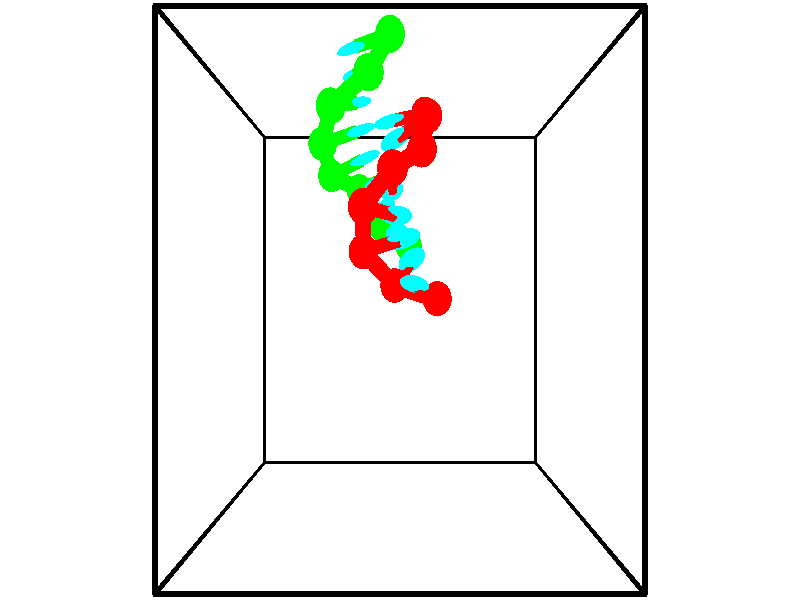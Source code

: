 // switches for output
#declare DRAW_BASES = 1; // possible values are 0, 1; only relevant for DNA ribbons
#declare DRAW_BASES_TYPE = 3; // possible values are 1, 2, 3; only relevant for DNA ribbons
#declare DRAW_FOG = 0; // set to 1 to enable fog

#include "colors.inc"

#include "transforms.inc"
background { rgb <1, 1, 1>}

#default {
   normal{
       ripples 0.25
       frequency 0.20
       turbulence 0.2
       lambda 5
   }
	finish {
		phong 0.1
		phong_size 40.
	}
}

// original window dimensions: 1024x640


// camera settings

camera {
	sky <-0, 1, 0>
	up <-0, 1, 0>
	right 1.6 * <1, 0, 0>
	location <2.5, 2.5, 11.1562>
	look_at <2.5, 2.5, 2.5>
	direction <0, 0, -8.6562>
	angle 67.0682
}


# declare cpy_camera_pos = <2.5, 2.5, 11.1562>;
# if (DRAW_FOG = 1)
fog {
	fog_type 2
	up vnormalize(cpy_camera_pos)
	color rgbt<1,1,1,0.3>
	distance 1e-5
	fog_alt 3e-3
	fog_offset 4
}
# end


// LIGHTS

# declare lum = 6;
global_settings {
	ambient_light rgb lum * <0.05, 0.05, 0.05>
	max_trace_level 15
}# declare cpy_direct_light_amount = 0.25;
light_source
{	1000 * <-1, -1, 1>,
	rgb lum * cpy_direct_light_amount
	parallel
}

light_source
{	1000 * <1, 1, -1>,
	rgb lum * cpy_direct_light_amount
	parallel
}

// strand 0

// nucleotide -1

// particle -1
sphere {
	<3.136426, 2.519180, 0.803734> 0.250000
	pigment { color rgbt <1,0,0,0> }
	no_shadow
}
cylinder {
	<2.908554, 2.630074, 1.113213>,  <2.771831, 2.696610, 1.298900>, 0.100000
	pigment { color rgbt <1,0,0,0> }
	no_shadow
}
cylinder {
	<2.908554, 2.630074, 1.113213>,  <3.136426, 2.519180, 0.803734>, 0.100000
	pigment { color rgbt <1,0,0,0> }
	no_shadow
}

// particle -1
sphere {
	<2.908554, 2.630074, 1.113213> 0.100000
	pigment { color rgbt <1,0,0,0> }
	no_shadow
}
sphere {
	0, 1
	scale<0.080000,0.200000,0.300000>
	matrix <0.007283, 0.943054, -0.332559,
		-0.821834, -0.183818, -0.539258,
		-0.569680, 0.277235, 0.773696,
		2.737650, 2.713244, 1.345321>
	pigment { color rgbt <0,1,1,0> }
	no_shadow
}
cylinder {
	<2.407210, 2.709850, 0.646072>,  <3.136426, 2.519180, 0.803734>, 0.130000
	pigment { color rgbt <1,0,0,0> }
	no_shadow
}

// nucleotide -1

// particle -1
sphere {
	<2.407210, 2.709850, 0.646072> 0.250000
	pigment { color rgbt <1,0,0,0> }
	no_shadow
}
cylinder {
	<2.570786, 2.902863, 0.955893>,  <2.668931, 3.018670, 1.141785>, 0.100000
	pigment { color rgbt <1,0,0,0> }
	no_shadow
}
cylinder {
	<2.570786, 2.902863, 0.955893>,  <2.407210, 2.709850, 0.646072>, 0.100000
	pigment { color rgbt <1,0,0,0> }
	no_shadow
}

// particle -1
sphere {
	<2.570786, 2.902863, 0.955893> 0.100000
	pigment { color rgbt <1,0,0,0> }
	no_shadow
}
sphere {
	0, 1
	scale<0.080000,0.200000,0.300000>
	matrix <-0.141446, 0.872025, -0.468577,
		-0.901533, 0.082063, 0.424858,
		0.408939, 0.482532, 0.774552,
		2.693467, 3.047622, 1.188258>
	pigment { color rgbt <0,1,1,0> }
	no_shadow
}
cylinder {
	<1.877318, 3.185734, 0.897290>,  <2.407210, 2.709850, 0.646072>, 0.130000
	pigment { color rgbt <1,0,0,0> }
	no_shadow
}

// nucleotide -1

// particle -1
sphere {
	<1.877318, 3.185734, 0.897290> 0.250000
	pigment { color rgbt <1,0,0,0> }
	no_shadow
}
cylinder {
	<2.263062, 3.284195, 0.936111>,  <2.494508, 3.343271, 0.959404>, 0.100000
	pigment { color rgbt <1,0,0,0> }
	no_shadow
}
cylinder {
	<2.263062, 3.284195, 0.936111>,  <1.877318, 3.185734, 0.897290>, 0.100000
	pigment { color rgbt <1,0,0,0> }
	no_shadow
}

// particle -1
sphere {
	<2.263062, 3.284195, 0.936111> 0.100000
	pigment { color rgbt <1,0,0,0> }
	no_shadow
}
sphere {
	0, 1
	scale<0.080000,0.200000,0.300000>
	matrix <-0.151851, 0.815253, -0.558841,
		-0.216684, 0.524186, 0.823575,
		0.964360, 0.246153, 0.097054,
		2.552369, 3.358041, 0.965228>
	pigment { color rgbt <0,1,1,0> }
	no_shadow
}
cylinder {
	<1.894007, 3.779400, 1.250399>,  <1.877318, 3.185734, 0.897290>, 0.130000
	pigment { color rgbt <1,0,0,0> }
	no_shadow
}

// nucleotide -1

// particle -1
sphere {
	<1.894007, 3.779400, 1.250399> 0.250000
	pigment { color rgbt <1,0,0,0> }
	no_shadow
}
cylinder {
	<2.208542, 3.735497, 1.007212>,  <2.397263, 3.709155, 0.861299>, 0.100000
	pigment { color rgbt <1,0,0,0> }
	no_shadow
}
cylinder {
	<2.208542, 3.735497, 1.007212>,  <1.894007, 3.779400, 1.250399>, 0.100000
	pigment { color rgbt <1,0,0,0> }
	no_shadow
}

// particle -1
sphere {
	<2.208542, 3.735497, 1.007212> 0.100000
	pigment { color rgbt <1,0,0,0> }
	no_shadow
}
sphere {
	0, 1
	scale<0.080000,0.200000,0.300000>
	matrix <-0.224468, 0.866079, -0.446679,
		0.575576, 0.487710, 0.656393,
		0.786338, -0.109758, -0.607969,
		2.444443, 3.702569, 0.824821>
	pigment { color rgbt <0,1,1,0> }
	no_shadow
}
cylinder {
	<2.377378, 4.285939, 1.349120>,  <1.894007, 3.779400, 1.250399>, 0.130000
	pigment { color rgbt <1,0,0,0> }
	no_shadow
}

// nucleotide -1

// particle -1
sphere {
	<2.377378, 4.285939, 1.349120> 0.250000
	pigment { color rgbt <1,0,0,0> }
	no_shadow
}
cylinder {
	<2.366623, 4.167633, 0.967167>,  <2.360170, 4.096649, 0.737995>, 0.100000
	pigment { color rgbt <1,0,0,0> }
	no_shadow
}
cylinder {
	<2.366623, 4.167633, 0.967167>,  <2.377378, 4.285939, 1.349120>, 0.100000
	pigment { color rgbt <1,0,0,0> }
	no_shadow
}

// particle -1
sphere {
	<2.366623, 4.167633, 0.967167> 0.100000
	pigment { color rgbt <1,0,0,0> }
	no_shadow
}
sphere {
	0, 1
	scale<0.080000,0.200000,0.300000>
	matrix <-0.200015, 0.937502, -0.284750,
		0.979424, 0.183334, -0.084366,
		-0.026889, -0.295766, -0.954882,
		2.358557, 4.078903, 0.680702>
	pigment { color rgbt <0,1,1,0> }
	no_shadow
}
cylinder {
	<2.870025, 4.611888, 1.000614>,  <2.377378, 4.285939, 1.349120>, 0.130000
	pigment { color rgbt <1,0,0,0> }
	no_shadow
}

// nucleotide -1

// particle -1
sphere {
	<2.870025, 4.611888, 1.000614> 0.250000
	pigment { color rgbt <1,0,0,0> }
	no_shadow
}
cylinder {
	<2.615349, 4.501656, 0.712536>,  <2.462543, 4.435516, 0.539689>, 0.100000
	pigment { color rgbt <1,0,0,0> }
	no_shadow
}
cylinder {
	<2.615349, 4.501656, 0.712536>,  <2.870025, 4.611888, 1.000614>, 0.100000
	pigment { color rgbt <1,0,0,0> }
	no_shadow
}

// particle -1
sphere {
	<2.615349, 4.501656, 0.712536> 0.100000
	pigment { color rgbt <1,0,0,0> }
	no_shadow
}
sphere {
	0, 1
	scale<0.080000,0.200000,0.300000>
	matrix <-0.194427, 0.961156, -0.195902,
		0.746206, 0.015296, -0.665539,
		-0.636691, -0.275582, -0.720195,
		2.424342, 4.418981, 0.496477>
	pigment { color rgbt <0,1,1,0> }
	no_shadow
}
cylinder {
	<2.992537, 5.201528, 0.528234>,  <2.870025, 4.611888, 1.000614>, 0.130000
	pigment { color rgbt <1,0,0,0> }
	no_shadow
}

// nucleotide -1

// particle -1
sphere {
	<2.992537, 5.201528, 0.528234> 0.250000
	pigment { color rgbt <1,0,0,0> }
	no_shadow
}
cylinder {
	<2.662735, 5.039413, 0.370281>,  <2.464853, 4.942145, 0.275509>, 0.100000
	pigment { color rgbt <1,0,0,0> }
	no_shadow
}
cylinder {
	<2.662735, 5.039413, 0.370281>,  <2.992537, 5.201528, 0.528234>, 0.100000
	pigment { color rgbt <1,0,0,0> }
	no_shadow
}

// particle -1
sphere {
	<2.662735, 5.039413, 0.370281> 0.100000
	pigment { color rgbt <1,0,0,0> }
	no_shadow
}
sphere {
	0, 1
	scale<0.080000,0.200000,0.300000>
	matrix <-0.250300, 0.887091, -0.387840,
		0.507483, -0.220938, -0.832855,
		-0.824506, -0.405286, -0.394883,
		2.415383, 4.917828, 0.251816>
	pigment { color rgbt <0,1,1,0> }
	no_shadow
}
cylinder {
	<2.961440, 5.406474, -0.114633>,  <2.992537, 5.201528, 0.528234>, 0.130000
	pigment { color rgbt <1,0,0,0> }
	no_shadow
}

// nucleotide -1

// particle -1
sphere {
	<2.961440, 5.406474, -0.114633> 0.250000
	pigment { color rgbt <1,0,0,0> }
	no_shadow
}
cylinder {
	<2.590607, 5.305412, -0.003868>,  <2.368106, 5.244775, 0.062591>, 0.100000
	pigment { color rgbt <1,0,0,0> }
	no_shadow
}
cylinder {
	<2.590607, 5.305412, -0.003868>,  <2.961440, 5.406474, -0.114633>, 0.100000
	pigment { color rgbt <1,0,0,0> }
	no_shadow
}

// particle -1
sphere {
	<2.590607, 5.305412, -0.003868> 0.100000
	pigment { color rgbt <1,0,0,0> }
	no_shadow
}
sphere {
	0, 1
	scale<0.080000,0.200000,0.300000>
	matrix <-0.285965, 0.954312, -0.086678,
		-0.242361, -0.159545, -0.956978,
		-0.927084, -0.252655, 0.276913,
		2.312481, 5.229616, 0.079206>
	pigment { color rgbt <0,1,1,0> }
	no_shadow
}
// strand 1

// nucleotide -1

// particle -1
sphere {
	<2.330698, 6.243381, 0.963895> 0.250000
	pigment { color rgbt <0,1,0,0> }
	no_shadow
}
cylinder {
	<1.961830, 6.184052, 0.821008>,  <1.740510, 6.148454, 0.735276>, 0.100000
	pigment { color rgbt <0,1,0,0> }
	no_shadow
}
cylinder {
	<1.961830, 6.184052, 0.821008>,  <2.330698, 6.243381, 0.963895>, 0.100000
	pigment { color rgbt <0,1,0,0> }
	no_shadow
}

// particle -1
sphere {
	<1.961830, 6.184052, 0.821008> 0.100000
	pigment { color rgbt <0,1,0,0> }
	no_shadow
}
sphere {
	0, 1
	scale<0.080000,0.200000,0.300000>
	matrix <0.308942, -0.838137, -0.449535,
		-0.232719, -0.524907, 0.818727,
		-0.922169, -0.148324, -0.357216,
		1.685179, 6.139555, 0.713843>
	pigment { color rgbt <0,1,1,0> }
	no_shadow
}
cylinder {
	<1.981314, 5.614067, 1.251234>,  <2.330698, 6.243381, 0.963895>, 0.130000
	pigment { color rgbt <0,1,0,0> }
	no_shadow
}

// nucleotide -1

// particle -1
sphere {
	<1.981314, 5.614067, 1.251234> 0.250000
	pigment { color rgbt <0,1,0,0> }
	no_shadow
}
cylinder {
	<1.823143, 5.703636, 0.894921>,  <1.728240, 5.757378, 0.681133>, 0.100000
	pigment { color rgbt <0,1,0,0> }
	no_shadow
}
cylinder {
	<1.823143, 5.703636, 0.894921>,  <1.981314, 5.614067, 1.251234>, 0.100000
	pigment { color rgbt <0,1,0,0> }
	no_shadow
}

// particle -1
sphere {
	<1.823143, 5.703636, 0.894921> 0.100000
	pigment { color rgbt <0,1,0,0> }
	no_shadow
}
sphere {
	0, 1
	scale<0.080000,0.200000,0.300000>
	matrix <0.252021, -0.906154, -0.339662,
		-0.883244, -0.358809, 0.301887,
		-0.395430, 0.223923, -0.890783,
		1.704515, 5.770813, 0.627686>
	pigment { color rgbt <0,1,1,0> }
	no_shadow
}
cylinder {
	<1.332242, 5.228132, 0.976016>,  <1.981314, 5.614067, 1.251234>, 0.130000
	pigment { color rgbt <0,1,0,0> }
	no_shadow
}

// nucleotide -1

// particle -1
sphere {
	<1.332242, 5.228132, 0.976016> 0.250000
	pigment { color rgbt <0,1,0,0> }
	no_shadow
}
cylinder {
	<1.571518, 5.336021, 0.674177>,  <1.715084, 5.400755, 0.493074>, 0.100000
	pigment { color rgbt <0,1,0,0> }
	no_shadow
}
cylinder {
	<1.571518, 5.336021, 0.674177>,  <1.332242, 5.228132, 0.976016>, 0.100000
	pigment { color rgbt <0,1,0,0> }
	no_shadow
}

// particle -1
sphere {
	<1.571518, 5.336021, 0.674177> 0.100000
	pigment { color rgbt <0,1,0,0> }
	no_shadow
}
sphere {
	0, 1
	scale<0.080000,0.200000,0.300000>
	matrix <0.193983, -0.962386, -0.190220,
		-0.777521, -0.032591, -0.628012,
		0.598190, 0.269724, -0.754597,
		1.750975, 5.416939, 0.447798>
	pigment { color rgbt <0,1,1,0> }
	no_shadow
}
cylinder {
	<1.129033, 4.804029, 0.462302>,  <1.332242, 5.228132, 0.976016>, 0.130000
	pigment { color rgbt <0,1,0,0> }
	no_shadow
}

// nucleotide -1

// particle -1
sphere {
	<1.129033, 4.804029, 0.462302> 0.250000
	pigment { color rgbt <0,1,0,0> }
	no_shadow
}
cylinder {
	<1.494545, 4.936867, 0.368731>,  <1.713852, 5.016570, 0.312589>, 0.100000
	pigment { color rgbt <0,1,0,0> }
	no_shadow
}
cylinder {
	<1.494545, 4.936867, 0.368731>,  <1.129033, 4.804029, 0.462302>, 0.100000
	pigment { color rgbt <0,1,0,0> }
	no_shadow
}

// particle -1
sphere {
	<1.494545, 4.936867, 0.368731> 0.100000
	pigment { color rgbt <0,1,0,0> }
	no_shadow
}
sphere {
	0, 1
	scale<0.080000,0.200000,0.300000>
	matrix <0.301217, -0.940324, -0.158301,
		-0.272537, 0.074189, -0.959281,
		0.913779, 0.332095, -0.233926,
		1.768679, 5.036495, 0.298554>
	pigment { color rgbt <0,1,1,0> }
	no_shadow
}
cylinder {
	<1.223540, 4.433114, -0.119002>,  <1.129033, 4.804029, 0.462302>, 0.130000
	pigment { color rgbt <0,1,0,0> }
	no_shadow
}

// nucleotide -1

// particle -1
sphere {
	<1.223540, 4.433114, -0.119002> 0.250000
	pigment { color rgbt <0,1,0,0> }
	no_shadow
}
cylinder {
	<1.582726, 4.558792, 0.004249>,  <1.798237, 4.634199, 0.078199>, 0.100000
	pigment { color rgbt <0,1,0,0> }
	no_shadow
}
cylinder {
	<1.582726, 4.558792, 0.004249>,  <1.223540, 4.433114, -0.119002>, 0.100000
	pigment { color rgbt <0,1,0,0> }
	no_shadow
}

// particle -1
sphere {
	<1.582726, 4.558792, 0.004249> 0.100000
	pigment { color rgbt <0,1,0,0> }
	no_shadow
}
sphere {
	0, 1
	scale<0.080000,0.200000,0.300000>
	matrix <0.333255, -0.942785, -0.009837,
		0.287406, 0.111518, -0.951295,
		0.897964, 0.314197, 0.308126,
		1.852115, 4.653051, 0.096686>
	pigment { color rgbt <0,1,1,0> }
	no_shadow
}
cylinder {
	<1.709258, 4.282307, -0.548717>,  <1.223540, 4.433114, -0.119002>, 0.130000
	pigment { color rgbt <0,1,0,0> }
	no_shadow
}

// nucleotide -1

// particle -1
sphere {
	<1.709258, 4.282307, -0.548717> 0.250000
	pigment { color rgbt <0,1,0,0> }
	no_shadow
}
cylinder {
	<1.912170, 4.298935, -0.204406>,  <2.033918, 4.308912, 0.002180>, 0.100000
	pigment { color rgbt <0,1,0,0> }
	no_shadow
}
cylinder {
	<1.912170, 4.298935, -0.204406>,  <1.709258, 4.282307, -0.548717>, 0.100000
	pigment { color rgbt <0,1,0,0> }
	no_shadow
}

// particle -1
sphere {
	<1.912170, 4.298935, -0.204406> 0.100000
	pigment { color rgbt <0,1,0,0> }
	no_shadow
}
sphere {
	0, 1
	scale<0.080000,0.200000,0.300000>
	matrix <0.357194, -0.919140, -0.166117,
		0.784269, 0.391732, -0.481112,
		0.507282, 0.041570, 0.860777,
		2.064355, 4.311406, 0.053827>
	pigment { color rgbt <0,1,1,0> }
	no_shadow
}
cylinder {
	<2.134105, 3.700322, -0.536075>,  <1.709258, 4.282307, -0.548717>, 0.130000
	pigment { color rgbt <0,1,0,0> }
	no_shadow
}

// nucleotide -1

// particle -1
sphere {
	<2.134105, 3.700322, -0.536075> 0.250000
	pigment { color rgbt <0,1,0,0> }
	no_shadow
}
cylinder {
	<2.182205, 3.813713, -0.155511>,  <2.211065, 3.881747, 0.072827>, 0.100000
	pigment { color rgbt <0,1,0,0> }
	no_shadow
}
cylinder {
	<2.182205, 3.813713, -0.155511>,  <2.134105, 3.700322, -0.536075>, 0.100000
	pigment { color rgbt <0,1,0,0> }
	no_shadow
}

// particle -1
sphere {
	<2.182205, 3.813713, -0.155511> 0.100000
	pigment { color rgbt <0,1,0,0> }
	no_shadow
}
sphere {
	0, 1
	scale<0.080000,0.200000,0.300000>
	matrix <0.398027, -0.891730, 0.215388,
		0.909458, 0.352787, -0.220062,
		0.120249, 0.283477, 0.951410,
		2.218280, 3.898756, 0.129912>
	pigment { color rgbt <0,1,1,0> }
	no_shadow
}
cylinder {
	<2.668164, 3.353583, -0.387519>,  <2.134105, 3.700322, -0.536075>, 0.130000
	pigment { color rgbt <0,1,0,0> }
	no_shadow
}

// nucleotide -1

// particle -1
sphere {
	<2.668164, 3.353583, -0.387519> 0.250000
	pigment { color rgbt <0,1,0,0> }
	no_shadow
}
cylinder {
	<2.544930, 3.442146, -0.017425>,  <2.470989, 3.495285, 0.204632>, 0.100000
	pigment { color rgbt <0,1,0,0> }
	no_shadow
}
cylinder {
	<2.544930, 3.442146, -0.017425>,  <2.668164, 3.353583, -0.387519>, 0.100000
	pigment { color rgbt <0,1,0,0> }
	no_shadow
}

// particle -1
sphere {
	<2.544930, 3.442146, -0.017425> 0.100000
	pigment { color rgbt <0,1,0,0> }
	no_shadow
}
sphere {
	0, 1
	scale<0.080000,0.200000,0.300000>
	matrix <0.239861, -0.923046, 0.300754,
		0.920625, 0.314586, 0.231270,
		-0.308086, 0.221409, 0.925236,
		2.452504, 3.508569, 0.260146>
	pigment { color rgbt <0,1,1,0> }
	no_shadow
}
// box output
cylinder {
	<0.000000, 0.000000, 0.000000>,  <5.000000, 0.000000, 0.000000>, 0.025000
	pigment { color rgbt <0,0,0,0> }
	no_shadow
}
cylinder {
	<0.000000, 0.000000, 0.000000>,  <0.000000, 5.000000, 0.000000>, 0.025000
	pigment { color rgbt <0,0,0,0> }
	no_shadow
}
cylinder {
	<0.000000, 0.000000, 0.000000>,  <0.000000, 0.000000, 5.000000>, 0.025000
	pigment { color rgbt <0,0,0,0> }
	no_shadow
}
cylinder {
	<5.000000, 5.000000, 5.000000>,  <0.000000, 5.000000, 5.000000>, 0.025000
	pigment { color rgbt <0,0,0,0> }
	no_shadow
}
cylinder {
	<5.000000, 5.000000, 5.000000>,  <5.000000, 0.000000, 5.000000>, 0.025000
	pigment { color rgbt <0,0,0,0> }
	no_shadow
}
cylinder {
	<5.000000, 5.000000, 5.000000>,  <5.000000, 5.000000, 0.000000>, 0.025000
	pigment { color rgbt <0,0,0,0> }
	no_shadow
}
cylinder {
	<0.000000, 0.000000, 5.000000>,  <0.000000, 5.000000, 5.000000>, 0.025000
	pigment { color rgbt <0,0,0,0> }
	no_shadow
}
cylinder {
	<0.000000, 0.000000, 5.000000>,  <5.000000, 0.000000, 5.000000>, 0.025000
	pigment { color rgbt <0,0,0,0> }
	no_shadow
}
cylinder {
	<5.000000, 5.000000, 0.000000>,  <0.000000, 5.000000, 0.000000>, 0.025000
	pigment { color rgbt <0,0,0,0> }
	no_shadow
}
cylinder {
	<5.000000, 5.000000, 0.000000>,  <5.000000, 0.000000, 0.000000>, 0.025000
	pigment { color rgbt <0,0,0,0> }
	no_shadow
}
cylinder {
	<5.000000, 0.000000, 5.000000>,  <5.000000, 0.000000, 0.000000>, 0.025000
	pigment { color rgbt <0,0,0,0> }
	no_shadow
}
cylinder {
	<0.000000, 5.000000, 0.000000>,  <0.000000, 5.000000, 5.000000>, 0.025000
	pigment { color rgbt <0,0,0,0> }
	no_shadow
}
// end of box output
